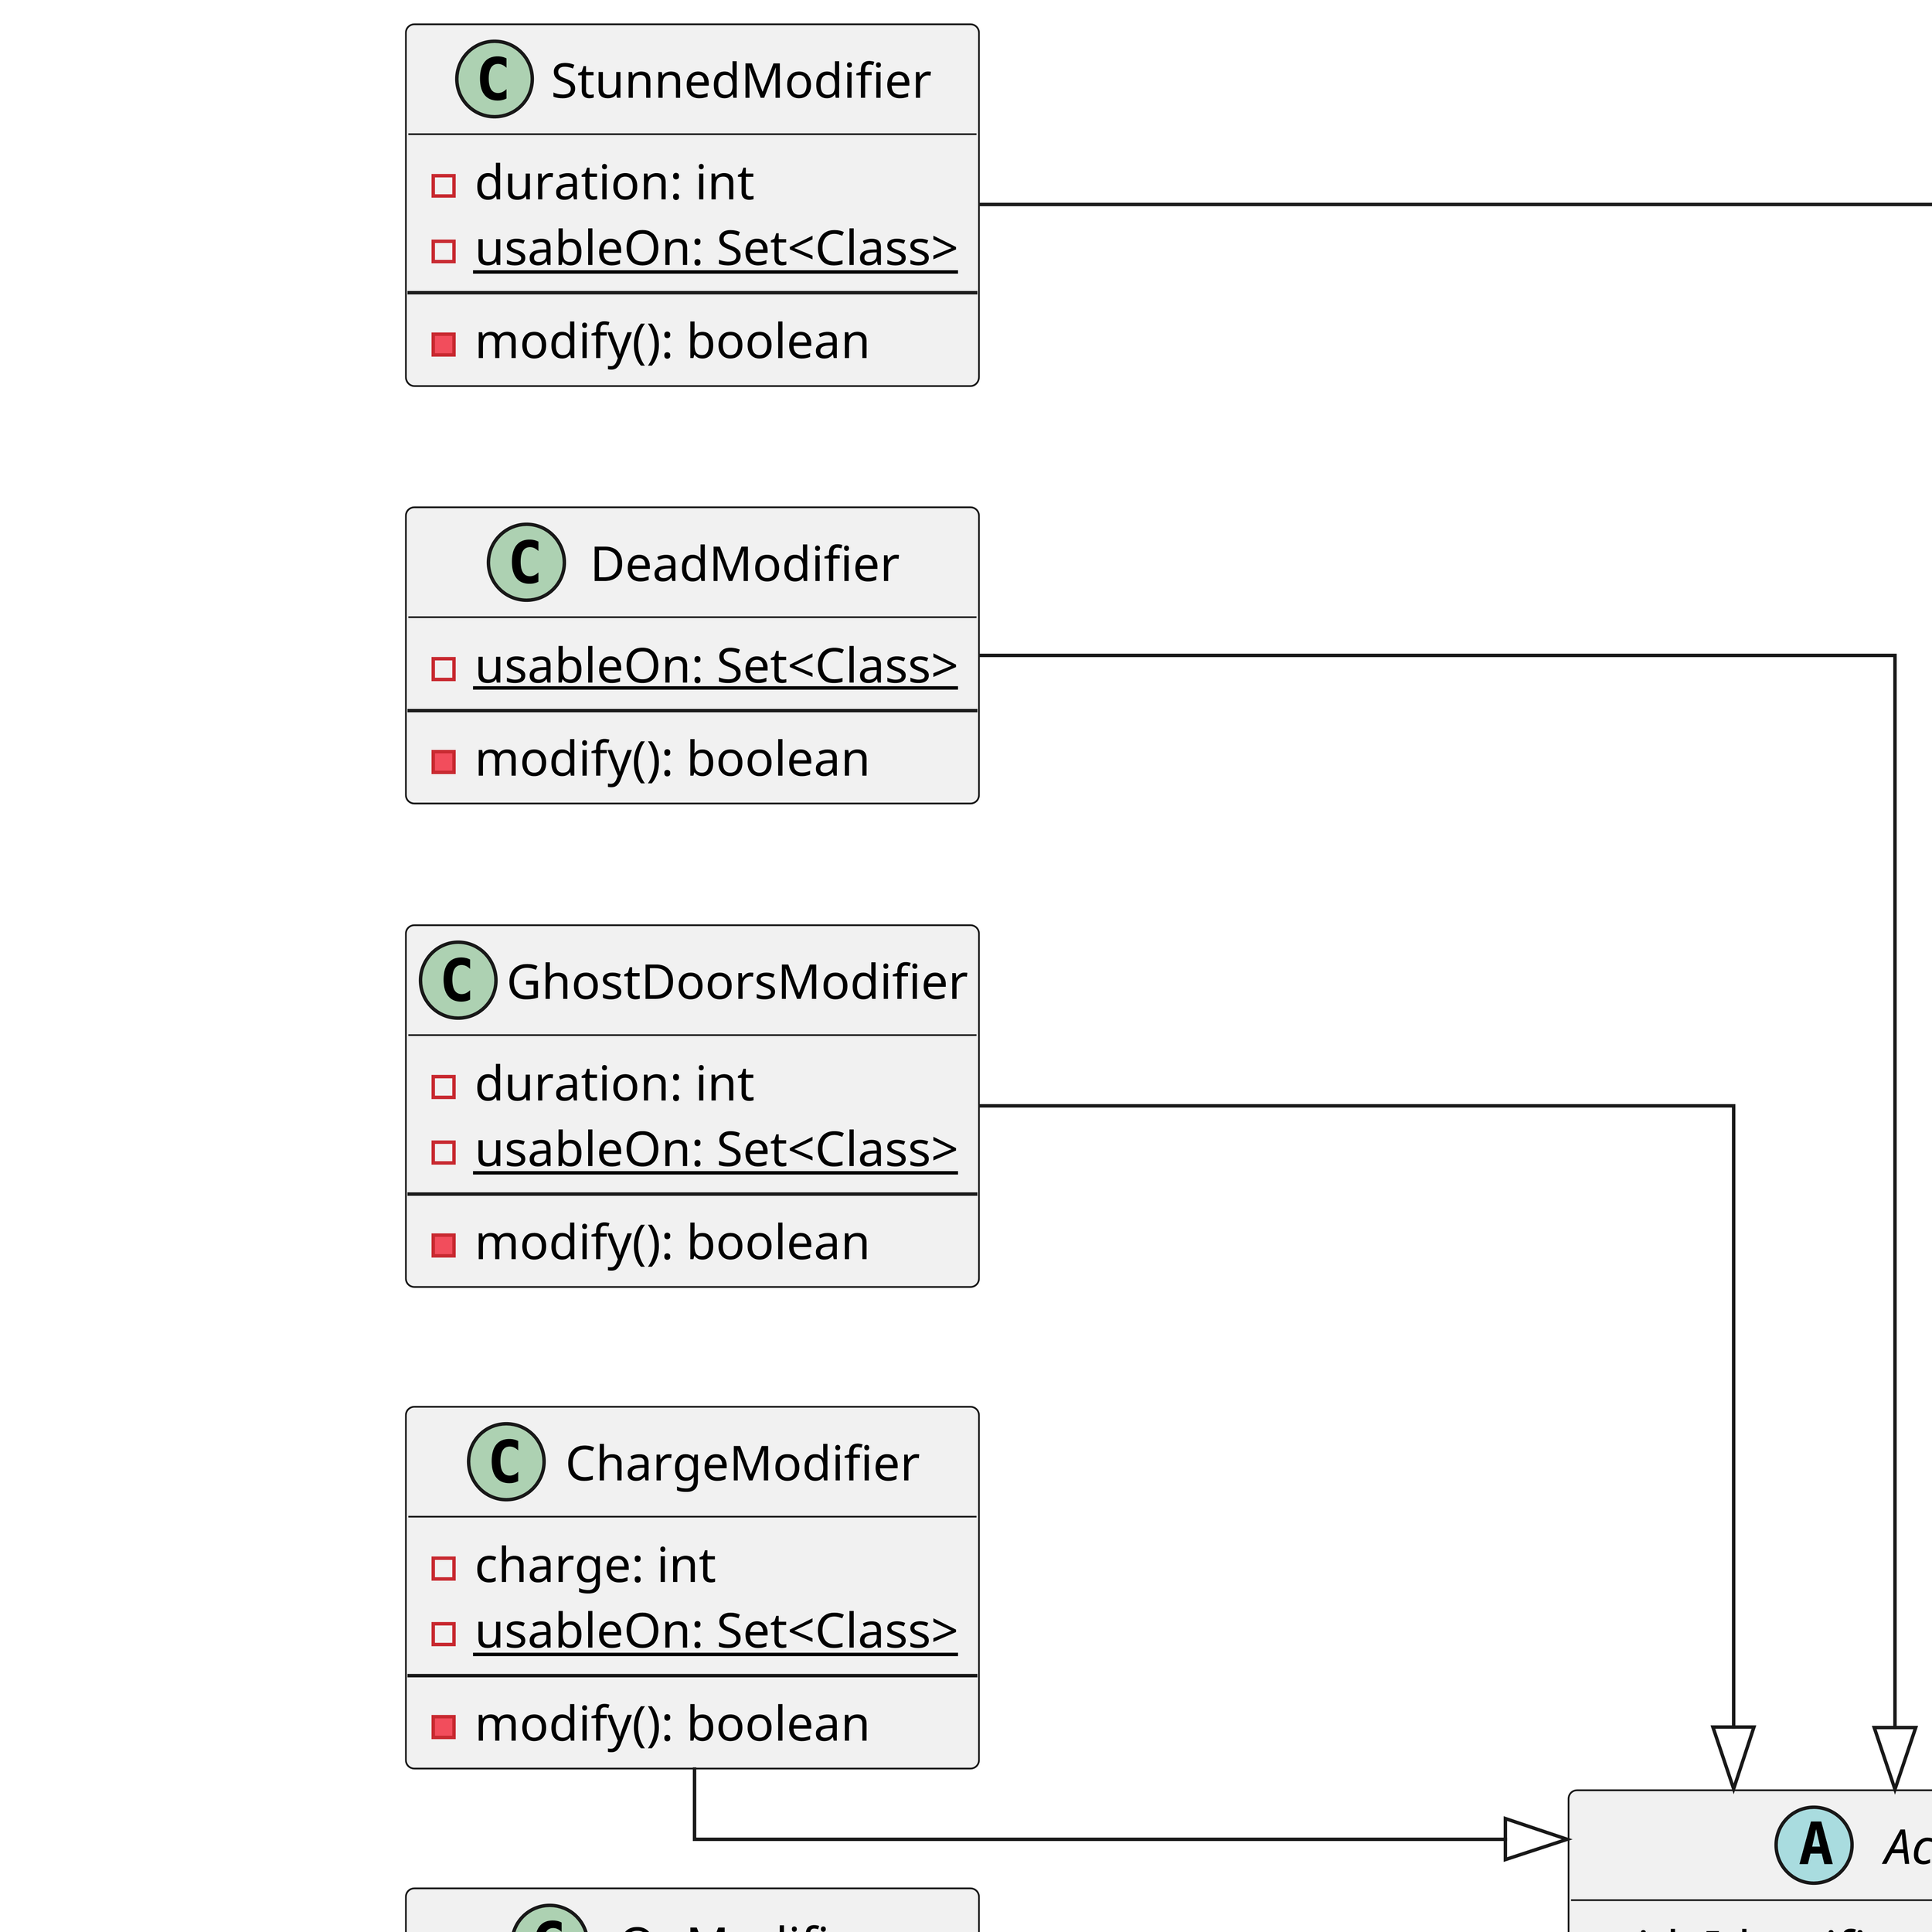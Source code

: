 @startuml

left to right direction
skinparam dpi 700
skinparam linetype ortho

class Identifier{
  -id: int
  -alreadyUsed: Set<int> {static}
  --
}

abstract class Action{
  -id: Identifier
  -affected: Entity
  -affectedMethod: Method
  -target: ModifierTarget
  --
  -Action(_affected: Entity)
  -modify(): boolean {abstract}
}

'Item modifiers
class ChargeModifier{
  -charge: int
  -usableOn: Set<Class> {static}
  --
  -modify(): boolean
}

class OnModifier{
  -isON: boolean
  -usableOn: Set<Class> {static}
  --
  -modify(): boolean
}

class PairedModifier{
  -paired: Transistor
  -usableOn: Set<Class> {static}
  --
  -modify(): boolean
}

class NeedsPairingModifier{
  -usableOn: Set<Class> {static}
  --
  -modify(): boolean
}

'Room modifiers
class GassedModifier{
  -duration: int
  -usableOn: Set<Class> {static}
  --
  -modify(): boolean
}

class GhostDoorsModifier{
  -duration: int
  -usableOn: Set<Class> {static}
  --
  -modify(): boolean
}

class TeacherPresent{
  -usableOn: Set<Class> {static}
  --
  -modify(): boolean
}


'Human modifiers
class StunnedModifier{
  -duration: int
  -usableOn: Set<Class> {static}
  --
  -modify(): boolean
}

class DeadModifier{
  -usableOn: Set<Class> {static}
  --
  -modify(): boolean
}

class Entity{
  -id: Identifier
  -modifiers: List<Action>
  __
  -delete(): boolean
  -create(): boolean
  -removeModifier(mod: Modifier): boolean
  -applyModifier(mod: Modifier): boolean
  -isFunctionCallable(methodSignature: Method): boolean
}

abstract class Human{
  -position: Room
  -inventory: Inventory
  __
  -move(): boolean
  -useItem(): boolean
  -pickUpItem(): boolean
  -dropItem(): boolean
  -dropAllItems(): boolean
  -changeRoom(room: Room): boolean
}
class Student{
  -isAlive(): boolean
}
class Teacher{
  -kill(): boolean
}

abstract class Item{
  -action: Action
  __
  -use(): boolean {abstract}
}
class Door{
  -target: Room
  --
  -open(): boolean
  -knock(): boolean
}
class Room{
  -inventory: Inventory
  -playerList: List<Human>
  -doorList: List<Door>
  --
  -isFree(): boolean
  -addHuman(player: Human): boolean
  -enter(player: Human): boolean
  -leaveRoom(player: Human): boolean
}
class Inventory{
  -maxSize: int
  -container: List<Item>
  --
  -transferItems(o: itemContainer, ids: List<Identifier>): boolean
  -sendInventoryList(): boolean
  -selectItem(): Identifier
}
class Timer{
  -tick()
}

ChargeModifier --|> Action
OnModifier --|> Action
GassedModifier --|> Action
GhostDoorsModifier --|> Action
StunnedModifier --|> Action
DeadModifier --|> Action
PairedModifier --|> Action

Action --* Identifier
Entity --* Identifier
Entity --o Action
Entity <|-- Human
Entity <|-- Item
Entity <|-- Room
Entity <|-- Door
Human <|-- Student
Human <|-- Teacher
Inventory *-- Human
Inventory *-- Room
Item <|-- TVSZ
Item <|-- BeerGlass
Item <|-- Camembert
Item <|-- Mask
Item <|-- Cloth
Item <|-- Transistor
Item <|-- Slipstick
Item o-- Inventory
Door *-- Room
Room o-- Door
Human o-- Room
@enduml